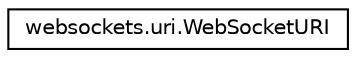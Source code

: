 digraph "Graphical Class Hierarchy"
{
 // LATEX_PDF_SIZE
  edge [fontname="Helvetica",fontsize="10",labelfontname="Helvetica",labelfontsize="10"];
  node [fontname="Helvetica",fontsize="10",shape=record];
  rankdir="LR";
  Node0 [label="websockets.uri.WebSocketURI",height=0.2,width=0.4,color="black", fillcolor="white", style="filled",URL="$classwebsockets_1_1uri_1_1WebSocketURI.html",tooltip=" "];
}
